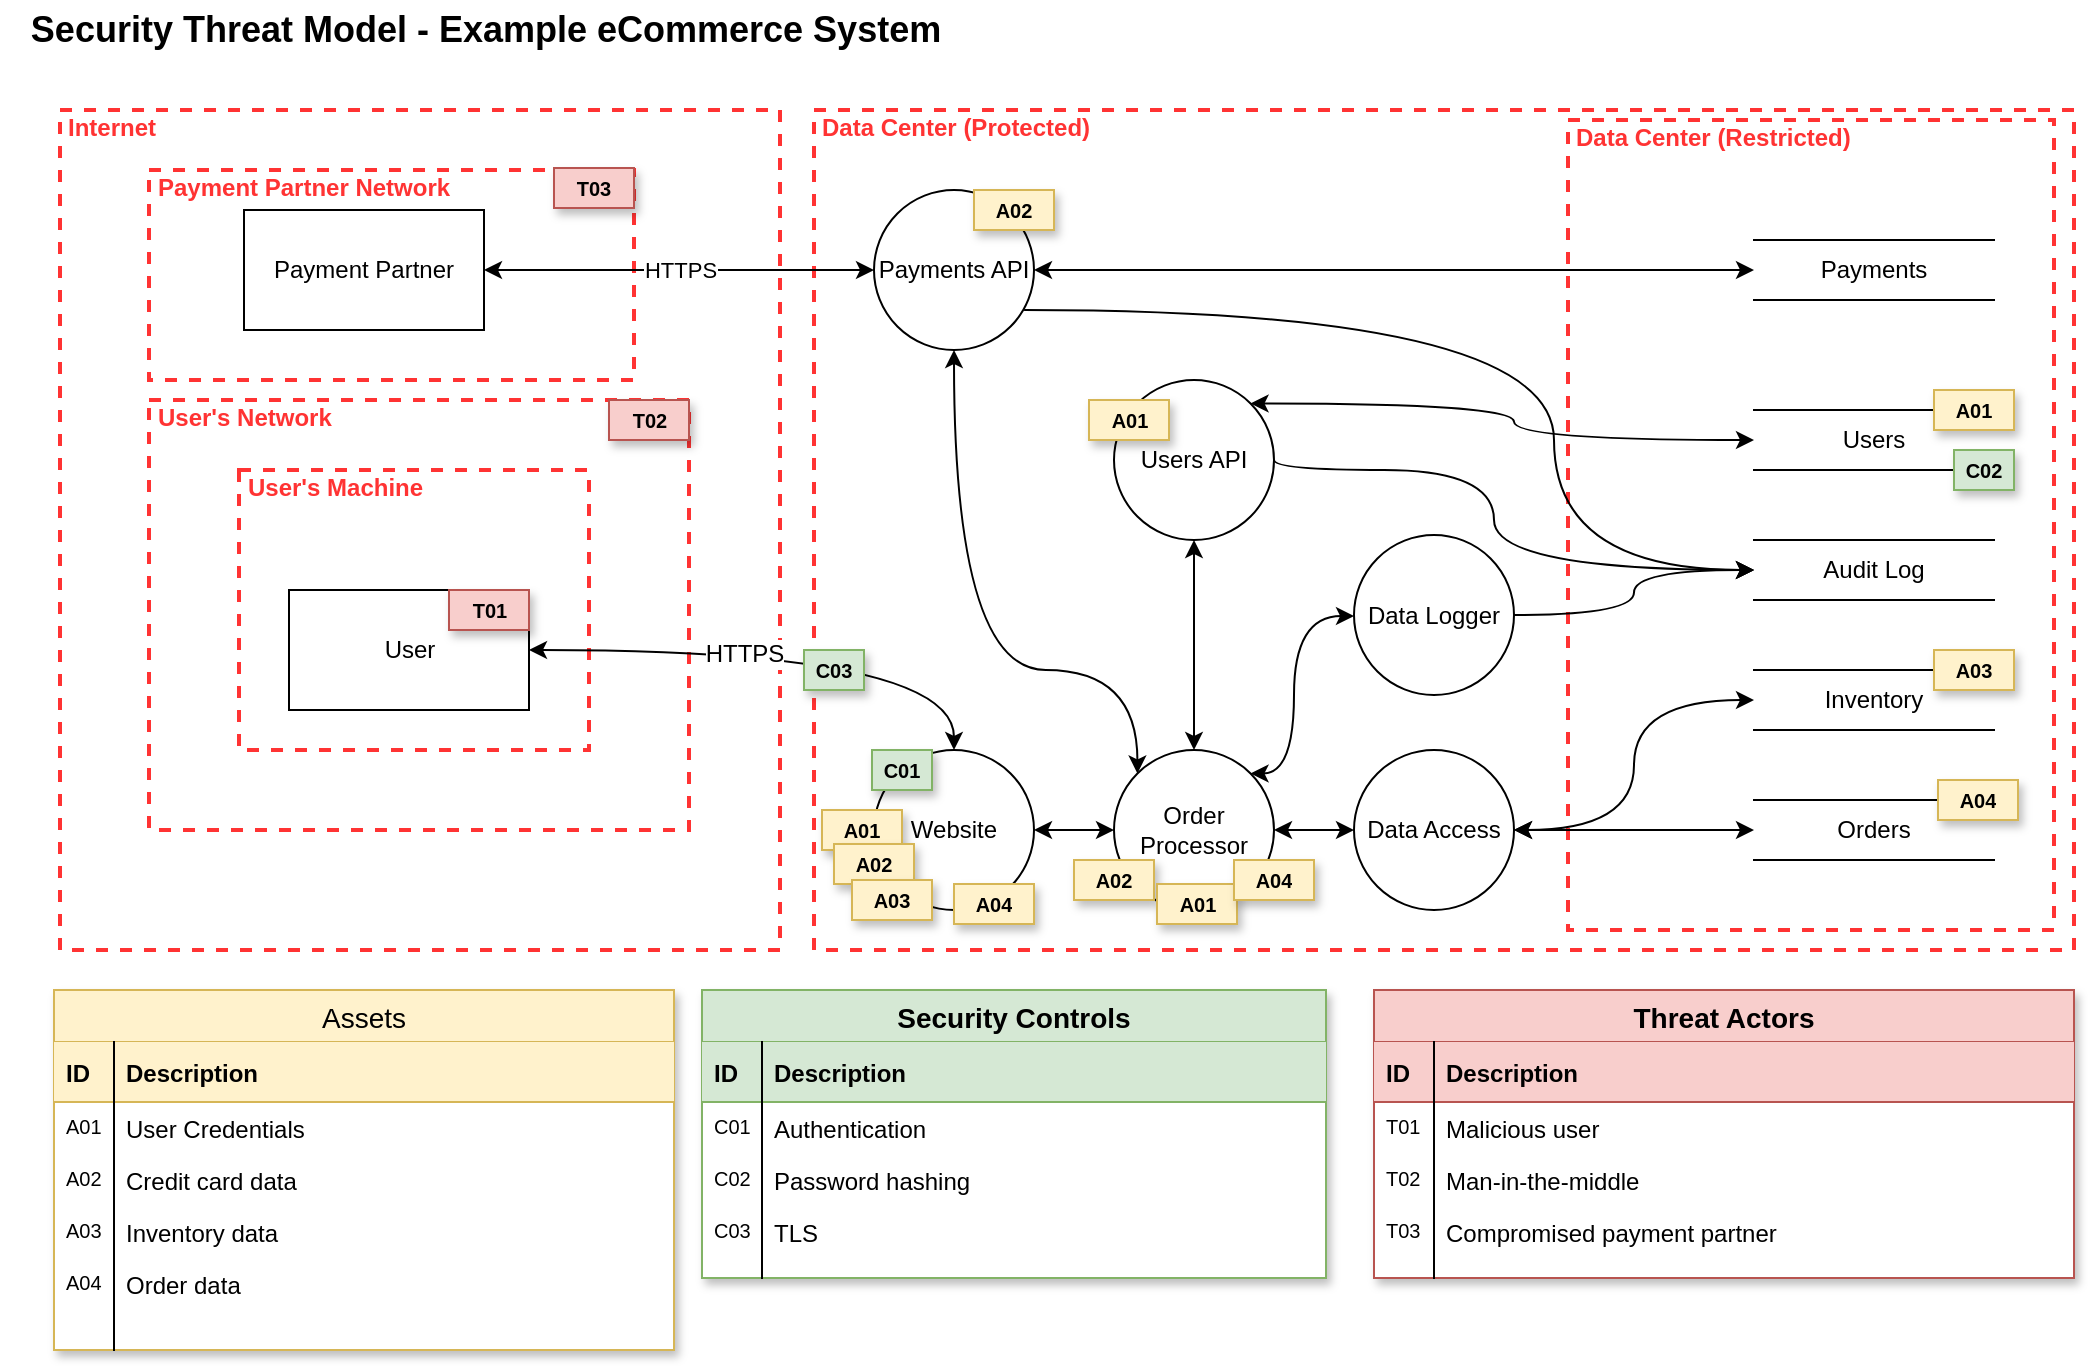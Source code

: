 <mxfile version="13.10.0" type="embed" pages="3">
    <diagram id="M8fQZ1Fo5XgVi32tmQeU" name="DFD">
        <mxGraphModel dx="484" dy="437" grid="1" gridSize="10" guides="1" tooltips="1" connect="1" arrows="1" fold="1" page="1" pageScale="1" pageWidth="827" pageHeight="1169" math="0" shadow="0">
            <root>
                <mxCell id="bVHdNsz0KWSQvc3xRIcT-0"/>
                <mxCell id="bVHdNsz0KWSQvc3xRIcT-1" parent="bVHdNsz0KWSQvc3xRIcT-0"/>
                <mxCell id="qWqSGmzBE8zTB4JTfCS3-11" value="Payment Partner Network" style="html=1;fontColor=#FF3333;fontStyle=1;align=left;verticalAlign=top;spacing=0;labelBorderColor=none;fillColor=none;dashed=1;strokeWidth=2;strokeColor=#FF3333;spacingLeft=4;spacingTop=-3;" parent="bVHdNsz0KWSQvc3xRIcT-1" vertex="1">
                    <mxGeometry x="117.5" y="110" width="242.5" height="105" as="geometry"/>
                </mxCell>
                <mxCell id="bVHdNsz0KWSQvc3xRIcT-3" value="User's Machine" style="html=1;fontColor=#FF3333;fontStyle=1;align=left;verticalAlign=top;spacing=0;labelBorderColor=none;fillColor=none;dashed=1;strokeWidth=2;strokeColor=#FF3333;spacingLeft=4;spacingTop=-3;" parent="bVHdNsz0KWSQvc3xRIcT-1" vertex="1">
                    <mxGeometry x="162.5" y="260" width="175" height="140" as="geometry"/>
                </mxCell>
                <mxCell id="bVHdNsz0KWSQvc3xRIcT-4" value="User's Network" style="html=1;fontColor=#FF3333;fontStyle=1;align=left;verticalAlign=top;spacing=0;labelBorderColor=none;fillColor=none;dashed=1;strokeWidth=2;strokeColor=#FF3333;spacingLeft=4;spacingTop=-3;" parent="bVHdNsz0KWSQvc3xRIcT-1" vertex="1">
                    <mxGeometry x="117.5" y="225" width="270" height="215" as="geometry"/>
                </mxCell>
                <mxCell id="bVHdNsz0KWSQvc3xRIcT-5" value="Internet" style="html=1;fontColor=#FF3333;fontStyle=1;align=left;verticalAlign=top;spacing=0;labelBorderColor=none;fillColor=none;dashed=1;strokeWidth=2;strokeColor=#FF3333;spacingLeft=4;spacingTop=-3;" parent="bVHdNsz0KWSQvc3xRIcT-1" vertex="1">
                    <mxGeometry x="73" y="80" width="360" height="420" as="geometry"/>
                </mxCell>
                <mxCell id="bVHdNsz0KWSQvc3xRIcT-2" value="User" style="rounded=0;whiteSpace=wrap;html=1;" parent="bVHdNsz0KWSQvc3xRIcT-1" vertex="1">
                    <mxGeometry x="187.5" y="320" width="120" height="60" as="geometry"/>
                </mxCell>
                <mxCell id="bVHdNsz0KWSQvc3xRIcT-6" value="Data Center (Protected)" style="html=1;fontColor=#FF3333;fontStyle=1;align=left;verticalAlign=top;spacing=0;labelBorderColor=none;fillColor=none;dashed=1;strokeWidth=2;strokeColor=#FF3333;spacingLeft=4;spacingTop=-3;" parent="bVHdNsz0KWSQvc3xRIcT-1" vertex="1">
                    <mxGeometry x="450" y="80" width="630" height="420" as="geometry"/>
                </mxCell>
                <mxCell id="bVHdNsz0KWSQvc3xRIcT-7" value="Website" style="ellipse;whiteSpace=wrap;html=1;aspect=fixed;" parent="bVHdNsz0KWSQvc3xRIcT-1" vertex="1">
                    <mxGeometry x="480" y="400" width="80" height="80" as="geometry"/>
                </mxCell>
                <mxCell id="bVHdNsz0KWSQvc3xRIcT-8" value="Order Processor" style="ellipse;whiteSpace=wrap;html=1;aspect=fixed;" parent="bVHdNsz0KWSQvc3xRIcT-1" vertex="1">
                    <mxGeometry x="600" y="400" width="80" height="80" as="geometry"/>
                </mxCell>
                <mxCell id="bVHdNsz0KWSQvc3xRIcT-10" value="Data Access" style="ellipse;whiteSpace=wrap;html=1;aspect=fixed;" parent="bVHdNsz0KWSQvc3xRIcT-1" vertex="1">
                    <mxGeometry x="720" y="400" width="80" height="80" as="geometry"/>
                </mxCell>
                <mxCell id="bVHdNsz0KWSQvc3xRIcT-11" value="Data Logger" style="ellipse;whiteSpace=wrap;html=1;aspect=fixed;" parent="bVHdNsz0KWSQvc3xRIcT-1" vertex="1">
                    <mxGeometry x="720" y="292.5" width="80" height="80" as="geometry"/>
                </mxCell>
                <mxCell id="bVHdNsz0KWSQvc3xRIcT-12" value="Data Center (Restricted)" style="html=1;fontColor=#FF3333;fontStyle=1;align=left;verticalAlign=top;spacing=0;labelBorderColor=none;fillColor=none;dashed=1;strokeWidth=2;strokeColor=#FF3333;spacingLeft=4;spacingTop=-3;" parent="bVHdNsz0KWSQvc3xRIcT-1" vertex="1">
                    <mxGeometry x="827" y="85" width="243" height="405" as="geometry"/>
                </mxCell>
                <mxCell id="bVHdNsz0KWSQvc3xRIcT-13" value="Orders" style="shape=partialRectangle;whiteSpace=wrap;html=1;left=0;right=0;fillColor=none;" parent="bVHdNsz0KWSQvc3xRIcT-1" vertex="1">
                    <mxGeometry x="920" y="425" width="120" height="30" as="geometry"/>
                </mxCell>
                <mxCell id="bVHdNsz0KWSQvc3xRIcT-14" value="Inventory" style="shape=partialRectangle;whiteSpace=wrap;html=1;left=0;right=0;fillColor=none;" parent="bVHdNsz0KWSQvc3xRIcT-1" vertex="1">
                    <mxGeometry x="920" y="360" width="120" height="30" as="geometry"/>
                </mxCell>
                <mxCell id="bVHdNsz0KWSQvc3xRIcT-15" value="Audit Log" style="shape=partialRectangle;whiteSpace=wrap;html=1;left=0;right=0;fillColor=none;" parent="bVHdNsz0KWSQvc3xRIcT-1" vertex="1">
                    <mxGeometry x="920" y="295" width="120" height="30" as="geometry"/>
                </mxCell>
                <mxCell id="bVHdNsz0KWSQvc3xRIcT-16" value="Payments API" style="ellipse;whiteSpace=wrap;html=1;aspect=fixed;" parent="bVHdNsz0KWSQvc3xRIcT-1" vertex="1">
                    <mxGeometry x="480" y="120" width="80" height="80" as="geometry"/>
                </mxCell>
                <mxCell id="bVHdNsz0KWSQvc3xRIcT-17" value="Payment Partner" style="rounded=0;whiteSpace=wrap;html=1;" parent="bVHdNsz0KWSQvc3xRIcT-1" vertex="1">
                    <mxGeometry x="165" y="130" width="120" height="60" as="geometry"/>
                </mxCell>
                <mxCell id="bVHdNsz0KWSQvc3xRIcT-18" value="&lt;font color=&quot;#000000&quot;&gt;HTTPS&lt;/font&gt;" style="endArrow=classic;startArrow=classic;html=1;fontColor=#FF3333;edgeStyle=orthogonalEdgeStyle;elbow=vertical;curved=1;" parent="bVHdNsz0KWSQvc3xRIcT-1" source="bVHdNsz0KWSQvc3xRIcT-16" target="bVHdNsz0KWSQvc3xRIcT-17" edge="1">
                    <mxGeometry width="50" height="50" relative="1" as="geometry">
                        <mxPoint x="120" y="610" as="sourcePoint"/>
                        <mxPoint x="170" y="560" as="targetPoint"/>
                    </mxGeometry>
                </mxCell>
                <mxCell id="bVHdNsz0KWSQvc3xRIcT-19" value="" style="endArrow=classic;startArrow=classic;html=1;fontColor=#FF3333;edgeStyle=orthogonalEdgeStyle;elbow=vertical;curved=1;" parent="bVHdNsz0KWSQvc3xRIcT-1" source="bVHdNsz0KWSQvc3xRIcT-2" target="bVHdNsz0KWSQvc3xRIcT-7" edge="1">
                    <mxGeometry width="50" height="50" relative="1" as="geometry">
                        <mxPoint x="370" y="560" as="sourcePoint"/>
                        <mxPoint x="120" y="490" as="targetPoint"/>
                    </mxGeometry>
                </mxCell>
                <mxCell id="bVHdNsz0KWSQvc3xRIcT-37" value="HTTPS" style="text;html=1;resizable=0;points=[];align=center;verticalAlign=middle;labelBackgroundColor=#ffffff;" parent="bVHdNsz0KWSQvc3xRIcT-19" vertex="1" connectable="0">
                    <mxGeometry x="-0.189" y="-2" relative="1" as="geometry">
                        <mxPoint x="1" as="offset"/>
                    </mxGeometry>
                </mxCell>
                <mxCell id="bVHdNsz0KWSQvc3xRIcT-20" value="" style="endArrow=classic;startArrow=classic;html=1;edgeStyle=orthogonalEdgeStyle;elbow=vertical;curved=1;" parent="bVHdNsz0KWSQvc3xRIcT-1" source="bVHdNsz0KWSQvc3xRIcT-7" target="bVHdNsz0KWSQvc3xRIcT-8" edge="1">
                    <mxGeometry width="50" height="50" relative="1" as="geometry">
                        <mxPoint x="70" y="540" as="sourcePoint"/>
                        <mxPoint x="120" y="490" as="targetPoint"/>
                    </mxGeometry>
                </mxCell>
                <mxCell id="bVHdNsz0KWSQvc3xRIcT-21" value="" style="endArrow=classic;startArrow=classic;html=1;edgeStyle=orthogonalEdgeStyle;elbow=vertical;curved=1;" parent="bVHdNsz0KWSQvc3xRIcT-1" source="bVHdNsz0KWSQvc3xRIcT-8" target="bVHdNsz0KWSQvc3xRIcT-10" edge="1">
                    <mxGeometry width="50" height="50" relative="1" as="geometry">
                        <mxPoint x="70" y="540" as="sourcePoint"/>
                        <mxPoint x="120" y="490" as="targetPoint"/>
                    </mxGeometry>
                </mxCell>
                <mxCell id="bVHdNsz0KWSQvc3xRIcT-22" value="" style="endArrow=classic;startArrow=classic;html=1;fontColor=#FF3333;edgeStyle=orthogonalEdgeStyle;elbow=vertical;curved=1;exitX=0;exitY=0;exitDx=0;exitDy=0;" parent="bVHdNsz0KWSQvc3xRIcT-1" source="bVHdNsz0KWSQvc3xRIcT-8" target="bVHdNsz0KWSQvc3xRIcT-16" edge="1">
                    <mxGeometry width="50" height="50" relative="1" as="geometry">
                        <mxPoint x="70" y="540" as="sourcePoint"/>
                        <mxPoint x="120" y="490" as="targetPoint"/>
                        <Array as="points">
                            <mxPoint x="612" y="360"/>
                            <mxPoint x="520" y="360"/>
                        </Array>
                    </mxGeometry>
                </mxCell>
                <mxCell id="bVHdNsz0KWSQvc3xRIcT-23" value="" style="endArrow=classic;startArrow=classic;html=1;fontColor=#FF3333;edgeStyle=orthogonalEdgeStyle;elbow=vertical;curved=1;exitX=1;exitY=0;exitDx=0;exitDy=0;" parent="bVHdNsz0KWSQvc3xRIcT-1" source="bVHdNsz0KWSQvc3xRIcT-8" target="bVHdNsz0KWSQvc3xRIcT-11" edge="1">
                    <mxGeometry width="50" height="50" relative="1" as="geometry">
                        <mxPoint x="70" y="540" as="sourcePoint"/>
                        <mxPoint x="120" y="490" as="targetPoint"/>
                        <Array as="points">
                            <mxPoint x="690" y="412"/>
                            <mxPoint x="690" y="333"/>
                        </Array>
                    </mxGeometry>
                </mxCell>
                <mxCell id="bVHdNsz0KWSQvc3xRIcT-24" value="" style="endArrow=classic;html=1;fontColor=#FF3333;edgeStyle=orthogonalEdgeStyle;elbow=vertical;curved=1;" parent="bVHdNsz0KWSQvc3xRIcT-1" source="bVHdNsz0KWSQvc3xRIcT-11" target="bVHdNsz0KWSQvc3xRIcT-15" edge="1">
                    <mxGeometry width="50" height="50" relative="1" as="geometry">
                        <mxPoint x="70" y="540" as="sourcePoint"/>
                        <mxPoint x="120" y="490" as="targetPoint"/>
                    </mxGeometry>
                </mxCell>
                <mxCell id="bVHdNsz0KWSQvc3xRIcT-25" value="" style="endArrow=classic;startArrow=classic;html=1;fontColor=#FF3333;edgeStyle=orthogonalEdgeStyle;elbow=vertical;curved=1;entryX=0;entryY=0.5;entryDx=0;entryDy=0;" parent="bVHdNsz0KWSQvc3xRIcT-1" source="bVHdNsz0KWSQvc3xRIcT-10" target="bVHdNsz0KWSQvc3xRIcT-14" edge="1">
                    <mxGeometry width="50" height="50" relative="1" as="geometry">
                        <mxPoint x="70" y="540" as="sourcePoint"/>
                        <mxPoint x="120" y="490" as="targetPoint"/>
                    </mxGeometry>
                </mxCell>
                <mxCell id="bVHdNsz0KWSQvc3xRIcT-27" value="Users API" style="ellipse;whiteSpace=wrap;html=1;aspect=fixed;" parent="bVHdNsz0KWSQvc3xRIcT-1" vertex="1">
                    <mxGeometry x="600" y="215" width="80" height="80" as="geometry"/>
                </mxCell>
                <mxCell id="bVHdNsz0KWSQvc3xRIcT-28" value="" style="endArrow=classic;startArrow=classic;html=1;fontColor=#FF3333;edgeStyle=orthogonalEdgeStyle;elbow=vertical;curved=1;exitX=0.5;exitY=1;exitDx=0;exitDy=0;entryX=0.5;entryY=0;entryDx=0;entryDy=0;" parent="bVHdNsz0KWSQvc3xRIcT-1" source="bVHdNsz0KWSQvc3xRIcT-27" target="bVHdNsz0KWSQvc3xRIcT-8" edge="1">
                    <mxGeometry width="50" height="50" relative="1" as="geometry">
                        <mxPoint x="70" y="570" as="sourcePoint"/>
                        <mxPoint x="120" y="520" as="targetPoint"/>
                        <Array as="points"/>
                    </mxGeometry>
                </mxCell>
                <mxCell id="bVHdNsz0KWSQvc3xRIcT-29" value="Users" style="shape=partialRectangle;whiteSpace=wrap;html=1;left=0;right=0;fillColor=none;" parent="bVHdNsz0KWSQvc3xRIcT-1" vertex="1">
                    <mxGeometry x="920" y="230" width="120" height="30" as="geometry"/>
                </mxCell>
                <mxCell id="bVHdNsz0KWSQvc3xRIcT-30" value="" style="endArrow=classic;startArrow=classic;html=1;fontColor=#FF3333;edgeStyle=orthogonalEdgeStyle;elbow=vertical;curved=1;exitX=1;exitY=0;exitDx=0;exitDy=0;" parent="bVHdNsz0KWSQvc3xRIcT-1" source="bVHdNsz0KWSQvc3xRIcT-27" target="bVHdNsz0KWSQvc3xRIcT-29" edge="1">
                    <mxGeometry width="50" height="50" relative="1" as="geometry">
                        <mxPoint x="70" y="570" as="sourcePoint"/>
                        <mxPoint x="120" y="520" as="targetPoint"/>
                        <Array as="points"/>
                    </mxGeometry>
                </mxCell>
                <mxCell id="bVHdNsz0KWSQvc3xRIcT-31" value="" style="endArrow=classic;startArrow=classic;html=1;fontColor=#FF3333;edgeStyle=orthogonalEdgeStyle;elbow=vertical;curved=1;" parent="bVHdNsz0KWSQvc3xRIcT-1" source="bVHdNsz0KWSQvc3xRIcT-10" target="bVHdNsz0KWSQvc3xRIcT-13" edge="1">
                    <mxGeometry width="50" height="50" relative="1" as="geometry">
                        <mxPoint x="70" y="570" as="sourcePoint"/>
                        <mxPoint x="120" y="520" as="targetPoint"/>
                    </mxGeometry>
                </mxCell>
                <mxCell id="bVHdNsz0KWSQvc3xRIcT-32" value="Payments" style="shape=partialRectangle;whiteSpace=wrap;html=1;left=0;right=0;fillColor=none;" parent="bVHdNsz0KWSQvc3xRIcT-1" vertex="1">
                    <mxGeometry x="920" y="145" width="120" height="30" as="geometry"/>
                </mxCell>
                <mxCell id="bVHdNsz0KWSQvc3xRIcT-33" value="" style="endArrow=classic;startArrow=classic;html=1;fontColor=#FF3333;edgeStyle=orthogonalEdgeStyle;elbow=vertical;curved=1;" parent="bVHdNsz0KWSQvc3xRIcT-1" source="bVHdNsz0KWSQvc3xRIcT-16" target="bVHdNsz0KWSQvc3xRIcT-32" edge="1">
                    <mxGeometry width="50" height="50" relative="1" as="geometry">
                        <mxPoint x="70" y="570" as="sourcePoint"/>
                        <mxPoint x="120" y="520" as="targetPoint"/>
                    </mxGeometry>
                </mxCell>
                <mxCell id="bVHdNsz0KWSQvc3xRIcT-34" value="" style="endArrow=classic;html=1;fontColor=#FF3333;edgeStyle=orthogonalEdgeStyle;elbow=vertical;curved=1;exitX=1;exitY=0.5;exitDx=0;exitDy=0;entryX=0;entryY=0.5;entryDx=0;entryDy=0;" parent="bVHdNsz0KWSQvc3xRIcT-1" source="bVHdNsz0KWSQvc3xRIcT-27" target="bVHdNsz0KWSQvc3xRIcT-15" edge="1">
                    <mxGeometry width="50" height="50" relative="1" as="geometry">
                        <mxPoint x="70" y="570" as="sourcePoint"/>
                        <mxPoint x="910" y="310" as="targetPoint"/>
                        <Array as="points">
                            <mxPoint x="680" y="260"/>
                            <mxPoint x="790" y="260"/>
                            <mxPoint x="790" y="310"/>
                        </Array>
                    </mxGeometry>
                </mxCell>
                <mxCell id="bVHdNsz0KWSQvc3xRIcT-35" value="" style="endArrow=classic;html=1;fontColor=#FF3333;edgeStyle=orthogonalEdgeStyle;elbow=vertical;curved=1;exitX=0.938;exitY=0.75;exitDx=0;exitDy=0;entryX=0;entryY=0.5;entryDx=0;entryDy=0;exitPerimeter=0;" parent="bVHdNsz0KWSQvc3xRIcT-1" source="bVHdNsz0KWSQvc3xRIcT-16" target="bVHdNsz0KWSQvc3xRIcT-15" edge="1">
                    <mxGeometry width="50" height="50" relative="1" as="geometry">
                        <mxPoint x="70" y="570" as="sourcePoint"/>
                        <mxPoint x="120" y="520" as="targetPoint"/>
                        <Array as="points">
                            <mxPoint x="820" y="180"/>
                            <mxPoint x="820" y="310"/>
                        </Array>
                    </mxGeometry>
                </mxCell>
                <mxCell id="bVHdNsz0KWSQvc3xRIcT-42" value="Assets" style="swimlane;fontStyle=0;childLayout=stackLayout;horizontal=1;startSize=26;fillColor=#fff2cc;horizontalStack=0;resizeParent=1;resizeParentMax=0;resizeLast=0;collapsible=1;marginBottom=0;swimlaneFillColor=#ffffff;align=center;fontSize=14;shadow=1;strokeColor=#d6b656;" parent="bVHdNsz0KWSQvc3xRIcT-1" vertex="1">
                    <mxGeometry x="70" y="520" width="310" height="180" as="geometry"/>
                </mxCell>
                <mxCell id="bVHdNsz0KWSQvc3xRIcT-43" value="Description" style="shape=partialRectangle;top=0;left=0;right=0;bottom=1;align=left;verticalAlign=middle;fillColor=#fff2cc;spacingLeft=34;spacingRight=4;overflow=hidden;rotatable=0;points=[[0,0.5],[1,0.5]];portConstraint=eastwest;dropTarget=0;fontStyle=1;fontSize=12;strokeColor=#d6b656;" parent="bVHdNsz0KWSQvc3xRIcT-42" vertex="1">
                    <mxGeometry y="26" width="310" height="30" as="geometry"/>
                </mxCell>
                <mxCell id="bVHdNsz0KWSQvc3xRIcT-44" value="ID" style="shape=partialRectangle;top=0;left=0;bottom=0;fillColor=none;align=left;verticalAlign=middle;spacingLeft=4;spacingRight=4;overflow=hidden;rotatable=0;points=[];portConstraint=eastwest;part=1;fontSize=12;fontStyle=1" parent="bVHdNsz0KWSQvc3xRIcT-43" vertex="1" connectable="0">
                    <mxGeometry width="30" height="30" as="geometry"/>
                </mxCell>
                <mxCell id="bVHdNsz0KWSQvc3xRIcT-45" value="User Credentials" style="shape=partialRectangle;top=0;left=0;right=0;bottom=0;align=left;verticalAlign=top;fillColor=none;spacingLeft=34;spacingRight=4;overflow=hidden;rotatable=0;points=[[0,0.5],[1,0.5]];portConstraint=eastwest;dropTarget=0;fontSize=12;" parent="bVHdNsz0KWSQvc3xRIcT-42" vertex="1">
                    <mxGeometry y="56" width="310" height="26" as="geometry"/>
                </mxCell>
                <mxCell id="bVHdNsz0KWSQvc3xRIcT-46" value="A01" style="shape=partialRectangle;top=0;left=0;bottom=0;fillColor=none;align=left;verticalAlign=top;spacingLeft=4;spacingRight=4;overflow=hidden;rotatable=0;points=[];portConstraint=eastwest;part=1;fontSize=10;" parent="bVHdNsz0KWSQvc3xRIcT-45" vertex="1" connectable="0">
                    <mxGeometry width="30" height="26" as="geometry"/>
                </mxCell>
                <mxCell id="bVHdNsz0KWSQvc3xRIcT-47" value="Credit card data" style="shape=partialRectangle;top=0;left=0;right=0;bottom=0;align=left;verticalAlign=top;fillColor=none;spacingLeft=34;spacingRight=4;overflow=hidden;rotatable=0;points=[[0,0.5],[1,0.5]];portConstraint=eastwest;dropTarget=0;fontSize=12;" parent="bVHdNsz0KWSQvc3xRIcT-42" vertex="1">
                    <mxGeometry y="82" width="310" height="26" as="geometry"/>
                </mxCell>
                <mxCell id="bVHdNsz0KWSQvc3xRIcT-48" value="A02" style="shape=partialRectangle;top=0;left=0;bottom=0;fillColor=none;align=left;verticalAlign=top;spacingLeft=4;spacingRight=4;overflow=hidden;rotatable=0;points=[];portConstraint=eastwest;part=1;fontSize=10;" parent="bVHdNsz0KWSQvc3xRIcT-47" vertex="1" connectable="0">
                    <mxGeometry width="30" height="26" as="geometry"/>
                </mxCell>
                <mxCell id="qWqSGmzBE8zTB4JTfCS3-0" value="Inventory data" style="shape=partialRectangle;top=0;left=0;right=0;bottom=0;align=left;verticalAlign=top;fillColor=none;spacingLeft=34;spacingRight=4;overflow=hidden;rotatable=0;points=[[0,0.5],[1,0.5]];portConstraint=eastwest;dropTarget=0;fontSize=12;" parent="bVHdNsz0KWSQvc3xRIcT-42" vertex="1">
                    <mxGeometry y="108" width="310" height="26" as="geometry"/>
                </mxCell>
                <mxCell id="qWqSGmzBE8zTB4JTfCS3-1" value="A03" style="shape=partialRectangle;top=0;left=0;bottom=0;fillColor=none;align=left;verticalAlign=top;spacingLeft=4;spacingRight=4;overflow=hidden;rotatable=0;points=[];portConstraint=eastwest;part=1;fontSize=10;" parent="qWqSGmzBE8zTB4JTfCS3-0" vertex="1" connectable="0">
                    <mxGeometry width="30" height="26" as="geometry"/>
                </mxCell>
                <mxCell id="qWqSGmzBE8zTB4JTfCS3-4" value="Order data" style="shape=partialRectangle;top=0;left=0;right=0;bottom=0;align=left;verticalAlign=top;fillColor=none;spacingLeft=34;spacingRight=4;overflow=hidden;rotatable=0;points=[[0,0.5],[1,0.5]];portConstraint=eastwest;dropTarget=0;fontSize=12;" parent="bVHdNsz0KWSQvc3xRIcT-42" vertex="1">
                    <mxGeometry y="134" width="310" height="26" as="geometry"/>
                </mxCell>
                <mxCell id="qWqSGmzBE8zTB4JTfCS3-5" value="A04" style="shape=partialRectangle;top=0;left=0;bottom=0;fillColor=none;align=left;verticalAlign=top;spacingLeft=4;spacingRight=4;overflow=hidden;rotatable=0;points=[];portConstraint=eastwest;part=1;fontSize=10;" parent="qWqSGmzBE8zTB4JTfCS3-4" vertex="1" connectable="0">
                    <mxGeometry width="30" height="26" as="geometry"/>
                </mxCell>
                <mxCell id="bVHdNsz0KWSQvc3xRIcT-51" value="" style="shape=partialRectangle;top=0;left=0;right=0;bottom=0;align=left;verticalAlign=top;fillColor=none;spacingLeft=34;spacingRight=4;overflow=hidden;rotatable=0;points=[[0,0.5],[1,0.5]];portConstraint=eastwest;dropTarget=0;fontSize=12;" parent="bVHdNsz0KWSQvc3xRIcT-42" vertex="1">
                    <mxGeometry y="160" width="310" height="20" as="geometry"/>
                </mxCell>
                <mxCell id="bVHdNsz0KWSQvc3xRIcT-52" value="" style="shape=partialRectangle;top=0;left=0;bottom=0;fillColor=none;align=left;verticalAlign=top;spacingLeft=4;spacingRight=4;overflow=hidden;rotatable=0;points=[];portConstraint=eastwest;part=1;fontSize=12;" parent="bVHdNsz0KWSQvc3xRIcT-51" vertex="1" connectable="0">
                    <mxGeometry width="30" height="20" as="geometry"/>
                </mxCell>
                <mxCell id="bVHdNsz0KWSQvc3xRIcT-53" value="Security Controls" style="swimlane;fontStyle=1;childLayout=stackLayout;horizontal=1;startSize=26;fillColor=#d5e8d4;horizontalStack=0;resizeParent=1;resizeParentMax=0;resizeLast=0;collapsible=1;marginBottom=0;swimlaneFillColor=#ffffff;align=center;fontSize=14;shadow=1;strokeColor=#82b366;" parent="bVHdNsz0KWSQvc3xRIcT-1" vertex="1">
                    <mxGeometry x="394" y="520" width="312" height="144" as="geometry"/>
                </mxCell>
                <mxCell id="bVHdNsz0KWSQvc3xRIcT-54" value="Description" style="shape=partialRectangle;top=0;left=0;right=0;bottom=1;align=left;verticalAlign=middle;fillColor=#d5e8d4;spacingLeft=34;spacingRight=4;overflow=hidden;rotatable=0;points=[[0,0.5],[1,0.5]];portConstraint=eastwest;dropTarget=0;fontStyle=1;fontSize=12;strokeColor=#82b366;" parent="bVHdNsz0KWSQvc3xRIcT-53" vertex="1">
                    <mxGeometry y="26" width="312" height="30" as="geometry"/>
                </mxCell>
                <mxCell id="bVHdNsz0KWSQvc3xRIcT-55" value="ID" style="shape=partialRectangle;top=0;left=0;bottom=0;fillColor=none;align=left;verticalAlign=middle;spacingLeft=4;spacingRight=4;overflow=hidden;rotatable=0;points=[];portConstraint=eastwest;part=1;fontSize=12;fontStyle=1" parent="bVHdNsz0KWSQvc3xRIcT-54" vertex="1" connectable="0">
                    <mxGeometry width="30" height="30" as="geometry"/>
                </mxCell>
                <mxCell id="bVHdNsz0KWSQvc3xRIcT-56" value="Authentication" style="shape=partialRectangle;top=0;left=0;right=0;bottom=0;align=left;verticalAlign=top;fillColor=none;spacingLeft=34;spacingRight=4;overflow=hidden;rotatable=0;points=[[0,0.5],[1,0.5]];portConstraint=eastwest;dropTarget=0;fontSize=12;" parent="bVHdNsz0KWSQvc3xRIcT-53" vertex="1">
                    <mxGeometry y="56" width="312" height="26" as="geometry"/>
                </mxCell>
                <mxCell id="bVHdNsz0KWSQvc3xRIcT-57" value="C01" style="shape=partialRectangle;top=0;left=0;bottom=0;fillColor=none;align=left;verticalAlign=top;spacingLeft=4;spacingRight=4;overflow=hidden;rotatable=0;points=[];portConstraint=eastwest;part=1;fontSize=10;" parent="bVHdNsz0KWSQvc3xRIcT-56" vertex="1" connectable="0">
                    <mxGeometry width="30" height="26" as="geometry"/>
                </mxCell>
                <mxCell id="bVHdNsz0KWSQvc3xRIcT-58" value="Password hashing" style="shape=partialRectangle;top=0;left=0;right=0;bottom=0;align=left;verticalAlign=top;fillColor=none;spacingLeft=34;spacingRight=4;overflow=hidden;rotatable=0;points=[[0,0.5],[1,0.5]];portConstraint=eastwest;dropTarget=0;fontSize=12;" parent="bVHdNsz0KWSQvc3xRIcT-53" vertex="1">
                    <mxGeometry y="82" width="312" height="26" as="geometry"/>
                </mxCell>
                <mxCell id="bVHdNsz0KWSQvc3xRIcT-59" value="C02" style="shape=partialRectangle;top=0;left=0;bottom=0;fillColor=none;align=left;verticalAlign=top;spacingLeft=4;spacingRight=4;overflow=hidden;rotatable=0;points=[];portConstraint=eastwest;part=1;fontSize=10;" parent="bVHdNsz0KWSQvc3xRIcT-58" vertex="1" connectable="0">
                    <mxGeometry width="30" height="26" as="geometry"/>
                </mxCell>
                <mxCell id="bVHdNsz0KWSQvc3xRIcT-60" value="TLS" style="shape=partialRectangle;top=0;left=0;right=0;bottom=0;align=left;verticalAlign=top;fillColor=none;spacingLeft=34;spacingRight=4;overflow=hidden;rotatable=0;points=[[0,0.5],[1,0.5]];portConstraint=eastwest;dropTarget=0;fontSize=12;" parent="bVHdNsz0KWSQvc3xRIcT-53" vertex="1">
                    <mxGeometry y="108" width="312" height="26" as="geometry"/>
                </mxCell>
                <mxCell id="bVHdNsz0KWSQvc3xRIcT-61" value="C03" style="shape=partialRectangle;top=0;left=0;bottom=0;fillColor=none;align=left;verticalAlign=top;spacingLeft=4;spacingRight=4;overflow=hidden;rotatable=0;points=[];portConstraint=eastwest;part=1;fontSize=10;" parent="bVHdNsz0KWSQvc3xRIcT-60" vertex="1" connectable="0">
                    <mxGeometry width="30" height="26" as="geometry"/>
                </mxCell>
                <mxCell id="bVHdNsz0KWSQvc3xRIcT-62" value="" style="shape=partialRectangle;top=0;left=0;right=0;bottom=0;align=left;verticalAlign=top;fillColor=none;spacingLeft=34;spacingRight=4;overflow=hidden;rotatable=0;points=[[0,0.5],[1,0.5]];portConstraint=eastwest;dropTarget=0;fontSize=12;" parent="bVHdNsz0KWSQvc3xRIcT-53" vertex="1">
                    <mxGeometry y="134" width="312" height="10" as="geometry"/>
                </mxCell>
                <mxCell id="bVHdNsz0KWSQvc3xRIcT-63" value="" style="shape=partialRectangle;top=0;left=0;bottom=0;fillColor=none;align=left;verticalAlign=top;spacingLeft=4;spacingRight=4;overflow=hidden;rotatable=0;points=[];portConstraint=eastwest;part=1;fontSize=12;" parent="bVHdNsz0KWSQvc3xRIcT-62" vertex="1" connectable="0">
                    <mxGeometry width="30" height="10" as="geometry"/>
                </mxCell>
                <mxCell id="bVHdNsz0KWSQvc3xRIcT-64" value="Threat Actors" style="swimlane;fontStyle=1;childLayout=stackLayout;horizontal=1;startSize=26;fillColor=#f8cecc;horizontalStack=0;resizeParent=1;resizeParentMax=0;resizeLast=0;collapsible=1;marginBottom=0;swimlaneFillColor=#ffffff;align=center;fontSize=14;shadow=1;strokeColor=#b85450;" parent="bVHdNsz0KWSQvc3xRIcT-1" vertex="1">
                    <mxGeometry x="730" y="520" width="350" height="144" as="geometry"/>
                </mxCell>
                <mxCell id="bVHdNsz0KWSQvc3xRIcT-65" value="Description" style="shape=partialRectangle;top=0;left=0;right=0;bottom=1;align=left;verticalAlign=middle;fillColor=#f8cecc;spacingLeft=34;spacingRight=4;overflow=hidden;rotatable=0;points=[[0,0.5],[1,0.5]];portConstraint=eastwest;dropTarget=0;fontStyle=1;fontSize=12;strokeColor=#b85450;" parent="bVHdNsz0KWSQvc3xRIcT-64" vertex="1">
                    <mxGeometry y="26" width="350" height="30" as="geometry"/>
                </mxCell>
                <mxCell id="bVHdNsz0KWSQvc3xRIcT-66" value="ID" style="shape=partialRectangle;top=0;left=0;bottom=0;fillColor=none;align=left;verticalAlign=middle;spacingLeft=4;spacingRight=4;overflow=hidden;rotatable=0;points=[];portConstraint=eastwest;part=1;fontSize=12;fontStyle=1" parent="bVHdNsz0KWSQvc3xRIcT-65" vertex="1" connectable="0">
                    <mxGeometry width="30" height="30" as="geometry"/>
                </mxCell>
                <mxCell id="bVHdNsz0KWSQvc3xRIcT-67" value="Malicious user" style="shape=partialRectangle;top=0;left=0;right=0;bottom=0;align=left;verticalAlign=top;fillColor=none;spacingLeft=34;spacingRight=4;overflow=hidden;rotatable=0;points=[[0,0.5],[1,0.5]];portConstraint=eastwest;dropTarget=0;fontSize=12;" parent="bVHdNsz0KWSQvc3xRIcT-64" vertex="1">
                    <mxGeometry y="56" width="350" height="26" as="geometry"/>
                </mxCell>
                <mxCell id="bVHdNsz0KWSQvc3xRIcT-68" value="T01" style="shape=partialRectangle;top=0;left=0;bottom=0;fillColor=none;align=left;verticalAlign=top;spacingLeft=4;spacingRight=4;overflow=hidden;rotatable=0;points=[];portConstraint=eastwest;part=1;fontSize=10;" parent="bVHdNsz0KWSQvc3xRIcT-67" vertex="1" connectable="0">
                    <mxGeometry width="30" height="26" as="geometry"/>
                </mxCell>
                <mxCell id="bVHdNsz0KWSQvc3xRIcT-69" value="Man-in-the-middle" style="shape=partialRectangle;top=0;left=0;right=0;bottom=0;align=left;verticalAlign=top;fillColor=none;spacingLeft=34;spacingRight=4;overflow=hidden;rotatable=0;points=[[0,0.5],[1,0.5]];portConstraint=eastwest;dropTarget=0;fontSize=12;" parent="bVHdNsz0KWSQvc3xRIcT-64" vertex="1">
                    <mxGeometry y="82" width="350" height="26" as="geometry"/>
                </mxCell>
                <mxCell id="bVHdNsz0KWSQvc3xRIcT-70" value="T02" style="shape=partialRectangle;top=0;left=0;bottom=0;fillColor=none;align=left;verticalAlign=top;spacingLeft=4;spacingRight=4;overflow=hidden;rotatable=0;points=[];portConstraint=eastwest;part=1;fontSize=10;" parent="bVHdNsz0KWSQvc3xRIcT-69" vertex="1" connectable="0">
                    <mxGeometry width="30" height="26" as="geometry"/>
                </mxCell>
                <mxCell id="bVHdNsz0KWSQvc3xRIcT-71" value="Compromised payment partner" style="shape=partialRectangle;top=0;left=0;right=0;bottom=0;align=left;verticalAlign=top;fillColor=none;spacingLeft=34;spacingRight=4;overflow=hidden;rotatable=0;points=[[0,0.5],[1,0.5]];portConstraint=eastwest;dropTarget=0;fontSize=12;" parent="bVHdNsz0KWSQvc3xRIcT-64" vertex="1">
                    <mxGeometry y="108" width="350" height="26" as="geometry"/>
                </mxCell>
                <mxCell id="bVHdNsz0KWSQvc3xRIcT-72" value="T03" style="shape=partialRectangle;top=0;left=0;bottom=0;fillColor=none;align=left;verticalAlign=top;spacingLeft=4;spacingRight=4;overflow=hidden;rotatable=0;points=[];portConstraint=eastwest;part=1;fontSize=10;" parent="bVHdNsz0KWSQvc3xRIcT-71" vertex="1" connectable="0">
                    <mxGeometry width="30" height="26" as="geometry"/>
                </mxCell>
                <mxCell id="bVHdNsz0KWSQvc3xRIcT-73" value="" style="shape=partialRectangle;top=0;left=0;right=0;bottom=0;align=left;verticalAlign=top;fillColor=none;spacingLeft=34;spacingRight=4;overflow=hidden;rotatable=0;points=[[0,0.5],[1,0.5]];portConstraint=eastwest;dropTarget=0;fontSize=12;" parent="bVHdNsz0KWSQvc3xRIcT-64" vertex="1">
                    <mxGeometry y="134" width="350" height="10" as="geometry"/>
                </mxCell>
                <mxCell id="bVHdNsz0KWSQvc3xRIcT-74" value="" style="shape=partialRectangle;top=0;left=0;bottom=0;fillColor=none;align=left;verticalAlign=top;spacingLeft=4;spacingRight=4;overflow=hidden;rotatable=0;points=[];portConstraint=eastwest;part=1;fontSize=12;" parent="bVHdNsz0KWSQvc3xRIcT-73" vertex="1" connectable="0">
                    <mxGeometry width="30" height="10" as="geometry"/>
                </mxCell>
                <UserObject label="&lt;b&gt;T03&lt;/b&gt;" placeholders="1" name="Variable" id="bVHdNsz0KWSQvc3xRIcT-77">
                    <mxCell style="text;html=1;strokeColor=#b85450;fillColor=#f8cecc;align=center;verticalAlign=middle;whiteSpace=wrap;overflow=hidden;shadow=1;fontSize=10;" parent="bVHdNsz0KWSQvc3xRIcT-1" vertex="1">
                        <mxGeometry x="320" y="109" width="40" height="20" as="geometry"/>
                    </mxCell>
                </UserObject>
                <UserObject label="&lt;b&gt;T02&lt;/b&gt;" placeholders="1" name="Variable" id="bVHdNsz0KWSQvc3xRIcT-78">
                    <mxCell style="text;html=1;strokeColor=#b85450;fillColor=#f8cecc;align=center;verticalAlign=middle;whiteSpace=wrap;overflow=hidden;shadow=1;fontSize=10;" parent="bVHdNsz0KWSQvc3xRIcT-1" vertex="1">
                        <mxGeometry x="347.5" y="225" width="40" height="20" as="geometry"/>
                    </mxCell>
                </UserObject>
                <UserObject label="&lt;b&gt;T01&lt;/b&gt;" placeholders="1" name="Variable" id="bVHdNsz0KWSQvc3xRIcT-79">
                    <mxCell style="text;html=1;strokeColor=#b85450;fillColor=#f8cecc;align=center;verticalAlign=middle;whiteSpace=wrap;overflow=hidden;shadow=1;fontSize=10;" parent="bVHdNsz0KWSQvc3xRIcT-1" vertex="1">
                        <mxGeometry x="267.5" y="320" width="40" height="20" as="geometry"/>
                    </mxCell>
                </UserObject>
                <UserObject label="&lt;b&gt;C03&lt;/b&gt;" placeholders="1" name="Variable" id="bVHdNsz0KWSQvc3xRIcT-80">
                    <mxCell style="text;html=1;strokeColor=#82b366;fillColor=#d5e8d4;align=center;verticalAlign=middle;whiteSpace=wrap;overflow=hidden;shadow=1;fontSize=10;" parent="bVHdNsz0KWSQvc3xRIcT-1" vertex="1">
                        <mxGeometry x="445" y="350" width="30" height="20" as="geometry"/>
                    </mxCell>
                </UserObject>
                <UserObject label="&lt;b&gt;C01&lt;/b&gt;" placeholders="1" name="Variable" id="bVHdNsz0KWSQvc3xRIcT-81">
                    <mxCell style="text;html=1;strokeColor=#82b366;fillColor=#d5e8d4;align=center;verticalAlign=middle;whiteSpace=wrap;overflow=hidden;shadow=1;fontSize=10;" parent="bVHdNsz0KWSQvc3xRIcT-1" vertex="1">
                        <mxGeometry x="479" y="400" width="30" height="20" as="geometry"/>
                    </mxCell>
                </UserObject>
                <UserObject label="&lt;b&gt;A01&lt;/b&gt;" placeholders="1" name="Variable" id="bVHdNsz0KWSQvc3xRIcT-82">
                    <mxCell style="text;html=1;strokeColor=#d6b656;fillColor=#fff2cc;align=center;verticalAlign=middle;whiteSpace=wrap;overflow=hidden;shadow=1;fontSize=10;" parent="bVHdNsz0KWSQvc3xRIcT-1" vertex="1">
                        <mxGeometry x="454" y="430" width="40" height="20" as="geometry"/>
                    </mxCell>
                </UserObject>
                <UserObject label="&lt;b&gt;A02&lt;/b&gt;" placeholders="1" name="Variable" id="bVHdNsz0KWSQvc3xRIcT-83">
                    <mxCell style="text;html=1;strokeColor=#d6b656;fillColor=#fff2cc;align=center;verticalAlign=middle;whiteSpace=wrap;overflow=hidden;shadow=1;fontSize=10;" parent="bVHdNsz0KWSQvc3xRIcT-1" vertex="1">
                        <mxGeometry x="460" y="447" width="40" height="20" as="geometry"/>
                    </mxCell>
                </UserObject>
                <UserObject label="&lt;b&gt;A01&lt;/b&gt;" placeholders="1" name="Variable" id="bVHdNsz0KWSQvc3xRIcT-84">
                    <mxCell style="text;html=1;strokeColor=#d6b656;fillColor=#fff2cc;align=center;verticalAlign=middle;whiteSpace=wrap;overflow=hidden;shadow=1;fontSize=10;" parent="bVHdNsz0KWSQvc3xRIcT-1" vertex="1">
                        <mxGeometry x="587.5" y="225" width="40" height="20" as="geometry"/>
                    </mxCell>
                </UserObject>
                <UserObject label="&lt;b&gt;A01&lt;/b&gt;" placeholders="1" name="Variable" id="bVHdNsz0KWSQvc3xRIcT-85">
                    <mxCell style="text;html=1;strokeColor=#d6b656;fillColor=#fff2cc;align=center;verticalAlign=middle;whiteSpace=wrap;overflow=hidden;shadow=1;fontSize=10;" parent="bVHdNsz0KWSQvc3xRIcT-1" vertex="1">
                        <mxGeometry x="1010" y="220" width="40" height="20" as="geometry"/>
                    </mxCell>
                </UserObject>
                <UserObject label="&lt;b&gt;A02&lt;/b&gt;" placeholders="1" name="Variable" id="bVHdNsz0KWSQvc3xRIcT-86">
                    <mxCell style="text;html=1;strokeColor=#d6b656;fillColor=#fff2cc;align=center;verticalAlign=middle;whiteSpace=wrap;overflow=hidden;shadow=1;fontSize=10;" parent="bVHdNsz0KWSQvc3xRIcT-1" vertex="1">
                        <mxGeometry x="530" y="120" width="40" height="20" as="geometry"/>
                    </mxCell>
                </UserObject>
                <UserObject label="&lt;b&gt;A02&lt;/b&gt;" placeholders="1" name="Variable" id="bVHdNsz0KWSQvc3xRIcT-87">
                    <mxCell style="text;html=1;strokeColor=#d6b656;fillColor=#fff2cc;align=center;verticalAlign=middle;whiteSpace=wrap;overflow=hidden;shadow=1;fontSize=10;" parent="bVHdNsz0KWSQvc3xRIcT-1" vertex="1">
                        <mxGeometry x="580" y="455" width="40" height="20" as="geometry"/>
                    </mxCell>
                </UserObject>
                <UserObject label="&lt;b&gt;A01&lt;/b&gt;" placeholders="1" name="Variable" id="bVHdNsz0KWSQvc3xRIcT-88">
                    <mxCell style="text;html=1;strokeColor=#d6b656;fillColor=#fff2cc;align=center;verticalAlign=middle;whiteSpace=wrap;overflow=hidden;shadow=1;fontSize=10;" parent="bVHdNsz0KWSQvc3xRIcT-1" vertex="1">
                        <mxGeometry x="621.5" y="467" width="40" height="20" as="geometry"/>
                    </mxCell>
                </UserObject>
                <UserObject label="&lt;b&gt;C02&lt;/b&gt;" placeholders="1" name="Variable" id="bVHdNsz0KWSQvc3xRIcT-89">
                    <mxCell style="text;html=1;strokeColor=#82b366;fillColor=#d5e8d4;align=center;verticalAlign=middle;whiteSpace=wrap;overflow=hidden;shadow=1;fontSize=10;" parent="bVHdNsz0KWSQvc3xRIcT-1" vertex="1">
                        <mxGeometry x="1020" y="250" width="30" height="20" as="geometry"/>
                    </mxCell>
                </UserObject>
                <UserObject label="&lt;b&gt;A04&lt;/b&gt;" placeholders="1" name="Variable" id="qWqSGmzBE8zTB4JTfCS3-2">
                    <mxCell style="text;html=1;strokeColor=#d6b656;fillColor=#fff2cc;align=center;verticalAlign=middle;whiteSpace=wrap;overflow=hidden;shadow=1;fontSize=10;" parent="bVHdNsz0KWSQvc3xRIcT-1" vertex="1">
                        <mxGeometry x="1012" y="415" width="40" height="20" as="geometry"/>
                    </mxCell>
                </UserObject>
                <UserObject label="&lt;b&gt;A03&lt;/b&gt;" placeholders="1" name="Variable" id="qWqSGmzBE8zTB4JTfCS3-6">
                    <mxCell style="text;html=1;strokeColor=#d6b656;fillColor=#fff2cc;align=center;verticalAlign=middle;whiteSpace=wrap;overflow=hidden;shadow=1;fontSize=10;" parent="bVHdNsz0KWSQvc3xRIcT-1" vertex="1">
                        <mxGeometry x="1010" y="350" width="40" height="20" as="geometry"/>
                    </mxCell>
                </UserObject>
                <UserObject label="&lt;b&gt;A04&lt;/b&gt;" placeholders="1" name="Variable" id="qWqSGmzBE8zTB4JTfCS3-8">
                    <mxCell style="text;html=1;strokeColor=#d6b656;fillColor=#fff2cc;align=center;verticalAlign=middle;whiteSpace=wrap;overflow=hidden;shadow=1;fontSize=10;" parent="bVHdNsz0KWSQvc3xRIcT-1" vertex="1">
                        <mxGeometry x="660" y="455" width="40" height="20" as="geometry"/>
                    </mxCell>
                </UserObject>
                <UserObject label="&lt;b&gt;A04&lt;/b&gt;" placeholders="1" name="Variable" id="qWqSGmzBE8zTB4JTfCS3-9">
                    <mxCell style="text;html=1;strokeColor=#d6b656;fillColor=#fff2cc;align=center;verticalAlign=middle;whiteSpace=wrap;overflow=hidden;shadow=1;fontSize=10;" parent="bVHdNsz0KWSQvc3xRIcT-1" vertex="1">
                        <mxGeometry x="520" y="467" width="40" height="20" as="geometry"/>
                    </mxCell>
                </UserObject>
                <UserObject label="&lt;b&gt;A03&lt;/b&gt;" placeholders="1" name="Variable" id="qWqSGmzBE8zTB4JTfCS3-10">
                    <mxCell style="text;html=1;strokeColor=#d6b656;fillColor=#fff2cc;align=center;verticalAlign=middle;whiteSpace=wrap;overflow=hidden;shadow=1;fontSize=10;" parent="bVHdNsz0KWSQvc3xRIcT-1" vertex="1">
                        <mxGeometry x="469" y="465" width="40" height="20" as="geometry"/>
                    </mxCell>
                </UserObject>
                <mxCell id="qWqSGmzBE8zTB4JTfCS3-13" value="&amp;nbsp;Security Threat Model - Example eCommerce System" style="text;html=1;resizable=0;autosize=1;align=center;verticalAlign=middle;points=[];fillColor=none;strokeColor=none;rounded=0;fontSize=18;fontStyle=1" parent="bVHdNsz0KWSQvc3xRIcT-1" vertex="1">
                    <mxGeometry x="43" y="25" width="480" height="30" as="geometry"/>
                </mxCell>
            </root>
        </mxGraphModel>
    </diagram>
    <diagram id="IiltKbKD5ddq5IhYbK3Y" name="PFD">
        <mxGraphModel dx="484" dy="437" grid="1" gridSize="10" guides="1" tooltips="1" connect="1" arrows="1" fold="1" page="1" pageScale="1" pageWidth="1169" pageHeight="827" math="0" shadow="0">
            <root>
                <mxCell id="dbUBPG02qW72nxAXLzAD-0"/>
                <mxCell id="dbUBPG02qW72nxAXLzAD-1" parent="dbUBPG02qW72nxAXLzAD-0"/>
                <mxCell id="CzzWQTDkvPvtoRy5d5xq-13" style="edgeStyle=orthogonalEdgeStyle;curved=1;orthogonalLoop=1;jettySize=auto;html=1;exitX=0;exitY=0;exitDx=0;exitDy=0;entryX=0.5;entryY=0;entryDx=0;entryDy=0;fontSize=10;" parent="dbUBPG02qW72nxAXLzAD-1" source="v0QgGEe1ELaFUL6joymP-6" target="CzzWQTDkvPvtoRy5d5xq-10" edge="1">
                    <mxGeometry relative="1" as="geometry">
                        <Array as="points">
                            <mxPoint x="472" y="35"/>
                            <mxPoint x="305" y="35"/>
                        </Array>
                    </mxGeometry>
                </mxCell>
                <mxCell id="_HrcUKyhX5lGfPoHuBbc-1" value="" style="shape=requiredInterface;html=1;verticalLabelPosition=bottom;dashed=1;strokeColor=#FF3333;strokeWidth=2;fillColor=none;fontColor=#FF3333;align=left;rotation=180;shadow=1;" parent="dbUBPG02qW72nxAXLzAD-1" vertex="1">
                    <mxGeometry x="440" y="20" width="20" height="365" as="geometry"/>
                </mxCell>
                <mxCell id="_HrcUKyhX5lGfPoHuBbc-2" value="" style="shape=requiredInterface;html=1;verticalLabelPosition=bottom;dashed=1;strokeColor=#FF3333;strokeWidth=2;fillColor=none;fontColor=#FF3333;align=left;rotation=180;shadow=1;" parent="dbUBPG02qW72nxAXLzAD-1" vertex="1">
                    <mxGeometry x="230" y="20" width="20" height="365" as="geometry"/>
                </mxCell>
                <mxCell id="CzzWQTDkvPvtoRy5d5xq-15" style="edgeStyle=orthogonalEdgeStyle;curved=1;orthogonalLoop=1;jettySize=auto;html=1;exitX=1;exitY=0.25;exitDx=0;exitDy=0;entryX=0.5;entryY=0;entryDx=0;entryDy=0;fontSize=10;" parent="dbUBPG02qW72nxAXLzAD-1" source="v0QgGEe1ELaFUL6joymP-0" target="v0QgGEe1ELaFUL6joymP-2" edge="1">
                    <mxGeometry relative="1" as="geometry"/>
                </mxCell>
                <mxCell id="CzzWQTDkvPvtoRy5d5xq-17" value="HTTPs request" style="text;html=1;resizable=0;points=[];align=center;verticalAlign=middle;labelBackgroundColor=#ffffff;fontSize=10;" parent="CzzWQTDkvPvtoRy5d5xq-15" vertex="1" connectable="0">
                    <mxGeometry x="-0.481" y="2" relative="1" as="geometry">
                        <mxPoint x="12" y="3.5" as="offset"/>
                    </mxGeometry>
                </mxCell>
                <mxCell id="v0QgGEe1ELaFUL6joymP-0" value="User" style="rounded=0;whiteSpace=wrap;html=1;shadow=1;fontSize=10;" parent="dbUBPG02qW72nxAXLzAD-1" vertex="1">
                    <mxGeometry x="30" y="187.5" width="90" height="35" as="geometry"/>
                </mxCell>
                <mxCell id="CzzWQTDkvPvtoRy5d5xq-11" style="edgeStyle=orthogonalEdgeStyle;curved=1;orthogonalLoop=1;jettySize=auto;html=1;exitX=1;exitY=0.5;exitDx=0;exitDy=0;entryX=0;entryY=0.5;entryDx=0;entryDy=0;fontSize=10;" parent="dbUBPG02qW72nxAXLzAD-1" source="v0QgGEe1ELaFUL6joymP-2" target="v0QgGEe1ELaFUL6joymP-4" edge="1">
                    <mxGeometry relative="1" as="geometry">
                        <Array as="points">
                            <mxPoint x="340" y="330"/>
                            <mxPoint x="472" y="330"/>
                            <mxPoint x="472" y="310"/>
                        </Array>
                    </mxGeometry>
                </mxCell>
                <mxCell id="CzzWQTDkvPvtoRy5d5xq-20" value="Application &lt;br&gt;calls (do)" style="text;html=1;resizable=0;points=[];align=center;verticalAlign=middle;labelBackgroundColor=#ffffff;fontSize=10;" parent="CzzWQTDkvPvtoRy5d5xq-11" vertex="1" connectable="0">
                    <mxGeometry x="-0.721" y="17" relative="1" as="geometry">
                        <mxPoint x="45" y="27" as="offset"/>
                    </mxGeometry>
                </mxCell>
                <mxCell id="CzzWQTDkvPvtoRy5d5xq-16" style="edgeStyle=orthogonalEdgeStyle;curved=1;orthogonalLoop=1;jettySize=auto;html=1;exitX=0;exitY=0.5;exitDx=0;exitDy=0;entryX=0.75;entryY=1;entryDx=0;entryDy=0;fontSize=10;" parent="dbUBPG02qW72nxAXLzAD-1" source="v0QgGEe1ELaFUL6joymP-2" target="v0QgGEe1ELaFUL6joymP-0" edge="1">
                    <mxGeometry relative="1" as="geometry"/>
                </mxCell>
                <mxCell id="CzzWQTDkvPvtoRy5d5xq-19" value="HTTPs response" style="text;html=1;resizable=0;points=[];align=center;verticalAlign=middle;labelBackgroundColor=#ffffff;fontSize=10;" parent="CzzWQTDkvPvtoRy5d5xq-16" vertex="1" connectable="0">
                    <mxGeometry x="0.134" y="-12" relative="1" as="geometry">
                        <mxPoint as="offset"/>
                    </mxGeometry>
                </mxCell>
                <mxCell id="v0QgGEe1ELaFUL6joymP-2" value="Web Server" style="ellipse;shape=doubleEllipse;whiteSpace=wrap;html=1;aspect=fixed;shadow=1;fontSize=10;" parent="dbUBPG02qW72nxAXLzAD-1" vertex="1">
                    <mxGeometry x="260" y="220" width="80" height="80" as="geometry"/>
                </mxCell>
                <mxCell id="CzzWQTDkvPvtoRy5d5xq-2" style="edgeStyle=orthogonalEdgeStyle;curved=1;orthogonalLoop=1;jettySize=auto;html=1;fontSize=10;exitX=1;exitY=0.5;exitDx=0;exitDy=0;" parent="dbUBPG02qW72nxAXLzAD-1" source="v0QgGEe1ELaFUL6joymP-4" target="CzzWQTDkvPvtoRy5d5xq-1" edge="1">
                    <mxGeometry relative="1" as="geometry">
                        <Array as="points">
                            <mxPoint x="590" y="250"/>
                            <mxPoint x="830" y="250"/>
                        </Array>
                    </mxGeometry>
                </mxCell>
                <mxCell id="CzzWQTDkvPvtoRy5d5xq-22" value="SQL queries&lt;br&gt;Users&lt;br&gt;Audit Log&lt;br&gt;Inventory&lt;br&gt;Orders" style="text;html=1;resizable=0;points=[];align=center;verticalAlign=middle;labelBackgroundColor=#ffffff;fontSize=10;" parent="CzzWQTDkvPvtoRy5d5xq-2" vertex="1" connectable="0">
                    <mxGeometry x="-0.419" y="-3" relative="1" as="geometry">
                        <mxPoint x="12" y="27" as="offset"/>
                    </mxGeometry>
                </mxCell>
                <mxCell id="CzzWQTDkvPvtoRy5d5xq-8" style="edgeStyle=orthogonalEdgeStyle;curved=1;orthogonalLoop=1;jettySize=auto;html=1;exitX=0.5;exitY=0;exitDx=0;exitDy=0;entryX=0.5;entryY=1;entryDx=0;entryDy=0;fontSize=10;" parent="dbUBPG02qW72nxAXLzAD-1" source="v0QgGEe1ELaFUL6joymP-4" target="v0QgGEe1ELaFUL6joymP-6" edge="1">
                    <mxGeometry relative="1" as="geometry">
                        <Array as="points">
                            <mxPoint x="550" y="250"/>
                            <mxPoint x="510" y="250"/>
                            <mxPoint x="510" y="170"/>
                            <mxPoint x="550" y="170"/>
                        </Array>
                    </mxGeometry>
                </mxCell>
                <mxCell id="_HrcUKyhX5lGfPoHuBbc-8" value="Application&lt;br&gt;call (do)" style="text;html=1;resizable=0;points=[];align=center;verticalAlign=middle;labelBackgroundColor=#ffffff;fontSize=10;" parent="CzzWQTDkvPvtoRy5d5xq-8" vertex="1" connectable="0">
                    <mxGeometry x="0.404" y="-8" relative="1" as="geometry">
                        <mxPoint x="-10" y="32" as="offset"/>
                    </mxGeometry>
                </mxCell>
                <mxCell id="_HrcUKyhX5lGfPoHuBbc-7" value="HTTPs&lt;br&gt;XML" style="text;html=1;resizable=0;points=[];align=center;verticalAlign=middle;labelBackgroundColor=#ffffff;fontSize=10;" parent="CzzWQTDkvPvtoRy5d5xq-8" vertex="1" connectable="0">
                    <mxGeometry x="0.257" y="-2" relative="1" as="geometry">
                        <mxPoint x="-132" y="-151" as="offset"/>
                    </mxGeometry>
                </mxCell>
                <mxCell id="CzzWQTDkvPvtoRy5d5xq-12" style="edgeStyle=orthogonalEdgeStyle;curved=1;orthogonalLoop=1;jettySize=auto;html=1;fontSize=10;exitX=0;exitY=0.5;exitDx=0;exitDy=0;entryX=1;entryY=0.5;entryDx=0;entryDy=0;" parent="dbUBPG02qW72nxAXLzAD-1" source="v0QgGEe1ELaFUL6joymP-4" target="v0QgGEe1ELaFUL6joymP-2" edge="1">
                    <mxGeometry relative="1" as="geometry">
                        <Array as="points">
                            <mxPoint x="510" y="260"/>
                        </Array>
                    </mxGeometry>
                </mxCell>
                <mxCell id="CzzWQTDkvPvtoRy5d5xq-21" value="Application&lt;br&gt;response&amp;nbsp;" style="text;html=1;resizable=0;points=[];align=center;verticalAlign=middle;labelBackgroundColor=#ffffff;fontSize=10;" parent="CzzWQTDkvPvtoRy5d5xq-12" vertex="1" connectable="0">
                    <mxGeometry x="0.543" y="3" relative="1" as="geometry">
                        <mxPoint x="10" y="-3" as="offset"/>
                    </mxGeometry>
                </mxCell>
                <mxCell id="v0QgGEe1ELaFUL6joymP-4" value="Order Processor" style="ellipse;shape=doubleEllipse;whiteSpace=wrap;html=1;aspect=fixed;shadow=1;fontSize=10;" parent="dbUBPG02qW72nxAXLzAD-1" vertex="1">
                    <mxGeometry x="510" y="270" width="80" height="80" as="geometry"/>
                </mxCell>
                <mxCell id="CzzWQTDkvPvtoRy5d5xq-9" style="edgeStyle=orthogonalEdgeStyle;curved=1;orthogonalLoop=1;jettySize=auto;html=1;exitX=0.5;exitY=1;exitDx=0;exitDy=0;fontSize=10;entryX=0.5;entryY=0;entryDx=0;entryDy=0;" parent="dbUBPG02qW72nxAXLzAD-1" source="v0QgGEe1ELaFUL6joymP-6" target="v0QgGEe1ELaFUL6joymP-4" edge="1">
                    <mxGeometry relative="1" as="geometry">
                        <Array as="points">
                            <mxPoint x="550" y="170"/>
                            <mxPoint x="590" y="170"/>
                            <mxPoint x="590" y="250"/>
                            <mxPoint x="550" y="250"/>
                        </Array>
                    </mxGeometry>
                </mxCell>
                <mxCell id="_HrcUKyhX5lGfPoHuBbc-9" value="Application&lt;br&gt;response" style="text;html=1;resizable=0;points=[];align=center;verticalAlign=middle;labelBackgroundColor=#ffffff;fontSize=10;" parent="CzzWQTDkvPvtoRy5d5xq-9" vertex="1" connectable="0">
                    <mxGeometry x="0.075" y="-1" relative="1" as="geometry">
                        <mxPoint x="1" y="-6.5" as="offset"/>
                    </mxGeometry>
                </mxCell>
                <mxCell id="_HrcUKyhX5lGfPoHuBbc-0" style="edgeStyle=orthogonalEdgeStyle;curved=1;orthogonalLoop=1;jettySize=auto;html=1;exitX=1;exitY=0.5;exitDx=0;exitDy=0;entryX=0.5;entryY=0;entryDx=0;entryDy=0;fontSize=10;" parent="dbUBPG02qW72nxAXLzAD-1" source="v0QgGEe1ELaFUL6joymP-6" target="CzzWQTDkvPvtoRy5d5xq-1" edge="1">
                    <mxGeometry relative="1" as="geometry">
                        <Array as="points">
                            <mxPoint x="830" y="110"/>
                        </Array>
                    </mxGeometry>
                </mxCell>
                <mxCell id="_HrcUKyhX5lGfPoHuBbc-10" value="SQL queries&lt;br&gt;Payments&lt;br&gt;Audit Log" style="text;html=1;resizable=0;points=[];align=center;verticalAlign=middle;labelBackgroundColor=#ffffff;fontSize=10;" parent="_HrcUKyhX5lGfPoHuBbc-0" vertex="1" connectable="0">
                    <mxGeometry x="-0.473" y="8" relative="1" as="geometry">
                        <mxPoint x="-50" y="18" as="offset"/>
                    </mxGeometry>
                </mxCell>
                <mxCell id="v0QgGEe1ELaFUL6joymP-6" value="Payments API" style="ellipse;shape=doubleEllipse;whiteSpace=wrap;html=1;aspect=fixed;shadow=1;fontSize=10;" parent="dbUBPG02qW72nxAXLzAD-1" vertex="1">
                    <mxGeometry x="510" y="70" width="80" height="80" as="geometry"/>
                </mxCell>
                <mxCell id="v0QgGEe1ELaFUL6joymP-7" value="" style="shape=requiredInterface;html=1;verticalLabelPosition=bottom;dashed=1;strokeColor=#FF3333;strokeWidth=2;fillColor=none;fontColor=#FF3333;align=left;rotation=180;shadow=1;" parent="dbUBPG02qW72nxAXLzAD-1" vertex="1">
                    <mxGeometry x="700" y="20" width="20" height="365" as="geometry"/>
                </mxCell>
                <mxCell id="CzzWQTDkvPvtoRy5d5xq-3" style="edgeStyle=orthogonalEdgeStyle;curved=1;orthogonalLoop=1;jettySize=auto;html=1;fontSize=10;entryX=1;entryY=1;entryDx=0;entryDy=0;" parent="dbUBPG02qW72nxAXLzAD-1" source="CzzWQTDkvPvtoRy5d5xq-1" target="v0QgGEe1ELaFUL6joymP-4" edge="1">
                    <mxGeometry relative="1" as="geometry">
                        <Array as="points">
                            <mxPoint x="780" y="360"/>
                            <mxPoint x="600" y="360"/>
                            <mxPoint x="600" y="338"/>
                        </Array>
                    </mxGeometry>
                </mxCell>
                <mxCell id="CzzWQTDkvPvtoRy5d5xq-23" value="User data&lt;br&gt;Auth data&lt;br&gt;Inventory data" style="text;html=1;resizable=0;points=[];align=center;verticalAlign=middle;labelBackgroundColor=#ffffff;fontSize=10;" parent="CzzWQTDkvPvtoRy5d5xq-3" vertex="1" connectable="0">
                    <mxGeometry x="0.477" y="-5" relative="1" as="geometry">
                        <mxPoint x="34.5" y="5" as="offset"/>
                    </mxGeometry>
                </mxCell>
                <mxCell id="CzzWQTDkvPvtoRy5d5xq-1" value="Data Stores" style="shape=partialRectangle;whiteSpace=wrap;html=1;left=0;right=0;fillColor=none;shadow=1;fontSize=10;" parent="dbUBPG02qW72nxAXLzAD-1" vertex="1">
                    <mxGeometry x="770" y="285" width="120" height="30" as="geometry"/>
                </mxCell>
                <mxCell id="CzzWQTDkvPvtoRy5d5xq-14" style="edgeStyle=orthogonalEdgeStyle;curved=1;orthogonalLoop=1;jettySize=auto;html=1;exitX=0.5;exitY=1;exitDx=0;exitDy=0;entryX=0;entryY=0;entryDx=0;entryDy=0;fontSize=10;" parent="dbUBPG02qW72nxAXLzAD-1" source="CzzWQTDkvPvtoRy5d5xq-10" target="v0QgGEe1ELaFUL6joymP-6" edge="1">
                    <mxGeometry relative="1" as="geometry"/>
                </mxCell>
                <mxCell id="2FBbXlBaZP0yimbZxuE2-0" value="HTTPs" style="text;html=1;resizable=0;points=[];align=center;verticalAlign=middle;labelBackgroundColor=#ffffff;fontSize=10;" parent="CzzWQTDkvPvtoRy5d5xq-14" vertex="1" connectable="0">
                    <mxGeometry x="-0.328" y="3" relative="1" as="geometry">
                        <mxPoint as="offset"/>
                    </mxGeometry>
                </mxCell>
                <mxCell id="CzzWQTDkvPvtoRy5d5xq-10" value="Payment Partner" style="rounded=0;whiteSpace=wrap;html=1;shadow=1;fontSize=10;" parent="dbUBPG02qW72nxAXLzAD-1" vertex="1">
                    <mxGeometry x="260" y="55" width="90" height="35" as="geometry"/>
                </mxCell>
                <mxCell id="_HrcUKyhX5lGfPoHuBbc-3" value="&lt;span style=&quot;color: rgb(255 , 51 , 51) ; font-size: 12px ; text-align: left ; white-space: nowrap&quot;&gt;DMZ - user/web server boundary&lt;/span&gt;" style="text;html=1;strokeColor=none;fillColor=none;align=center;verticalAlign=middle;whiteSpace=wrap;rounded=0;shadow=0;fontSize=10;rotation=-90;labelBackgroundColor=#ffffff;" parent="dbUBPG02qW72nxAXLzAD-1" vertex="1">
                    <mxGeometry x="140" y="187.5" width="210" height="20" as="geometry"/>
                </mxCell>
                <mxCell id="_HrcUKyhX5lGfPoHuBbc-5" value="&lt;div style=&quot;text-align: center&quot;&gt;&lt;span style=&quot;color: rgb(255 , 51 , 51) ; font-size: 12px ; text-align: left ; white-space: nowrap&quot;&gt;Protected data&amp;nbsp;&lt;/span&gt;&lt;font color=&quot;#ff3333&quot;&gt;&lt;span style=&quot;font-size: 12px ; white-space: nowrap&quot;&gt;centre -&amp;nbsp;&lt;/span&gt;&lt;span style=&quot;font-size: 12px ; white-space: nowrap&quot;&gt;web server/application boundary&lt;/span&gt;&lt;/font&gt;&lt;/div&gt;" style="text;html=1;strokeColor=none;fillColor=none;align=center;verticalAlign=middle;whiteSpace=wrap;rounded=0;shadow=0;fontSize=10;rotation=-90;labelBackgroundColor=#ffffff;" parent="dbUBPG02qW72nxAXLzAD-1" vertex="1">
                    <mxGeometry x="350" y="187.5" width="210" height="20" as="geometry"/>
                </mxCell>
                <mxCell id="_HrcUKyhX5lGfPoHuBbc-6" value="&lt;div style=&quot;text-align: center&quot;&gt;&lt;div style=&quot;text-align: left&quot;&gt;&lt;font color=&quot;#ff3333&quot;&gt;&lt;span style=&quot;font-size: 12px ; white-space: nowrap&quot;&gt;Restricted network - app/database boundary&lt;/span&gt;&lt;/font&gt;&lt;/div&gt;&lt;/div&gt;" style="text;html=1;strokeColor=none;fillColor=none;align=center;verticalAlign=middle;whiteSpace=wrap;rounded=0;shadow=0;fontSize=10;rotation=-90;labelBackgroundColor=#ffffff;" parent="dbUBPG02qW72nxAXLzAD-1" vertex="1">
                    <mxGeometry x="610" y="182.5" width="210" height="20" as="geometry"/>
                </mxCell>
            </root>
        </mxGraphModel>
    </diagram>
    <diagram id="DFwIx7VVaJuNNy6AmM6M" name="Attack Tree">
        <mxGraphModel dx="484" dy="437" grid="1" gridSize="10" guides="1" tooltips="1" connect="1" arrows="1" fold="1" page="1" pageScale="1" pageWidth="827" pageHeight="1169" math="0" shadow="0">
            <root>
                <mxCell id="0"/>
                <mxCell id="1" parent="0"/>
                <mxCell id="0dLORehoDUG8drkRdSyY-1" value="Full Access to &lt;br&gt;User's WiFi" style="shape=xor;whiteSpace=wrap;html=1;fillColor=#d5e8d4;strokeColor=#82b366;direction=north;" parent="1" vertex="1">
                    <mxGeometry x="370" y="310" width="120" height="80" as="geometry"/>
                </mxCell>
                <mxCell id="0dLORehoDUG8drkRdSyY-2" value="Access Secured Network" style="shape=xor;whiteSpace=wrap;html=1;fillColor=#d5e8d4;strokeColor=#82b366;direction=north;" parent="1" vertex="1">
                    <mxGeometry x="500" y="450" width="120" height="80" as="geometry"/>
                </mxCell>
                <mxCell id="0dLORehoDUG8drkRdSyY-3" value="" style="edgeStyle=orthogonalEdgeStyle;rounded=0;orthogonalLoop=1;jettySize=auto;html=1;exitX=0.25;exitY=0.5;exitDx=0;exitDy=0;exitPerimeter=0;entryX=1;entryY=0.5;entryDx=0;entryDy=0;entryPerimeter=0;" parent="1" source="0dLORehoDUG8drkRdSyY-1" target="0dLORehoDUG8drkRdSyY-2" edge="1">
                    <mxGeometry relative="1" as="geometry">
                        <Array as="points">
                            <mxPoint x="430" y="420"/>
                            <mxPoint x="560" y="420"/>
                        </Array>
                    </mxGeometry>
                </mxCell>
                <mxCell id="0dLORehoDUG8drkRdSyY-4" value="Access Unsecured Network" style="shape=xor;whiteSpace=wrap;html=1;fillColor=#d5e8d4;strokeColor=#82b366;direction=north;" parent="1" vertex="1">
                    <mxGeometry x="180" y="450" width="120" height="80" as="geometry"/>
                </mxCell>
                <mxCell id="0dLORehoDUG8drkRdSyY-5" value="" style="edgeStyle=orthogonalEdgeStyle;rounded=0;orthogonalLoop=1;jettySize=auto;html=1;exitX=0.25;exitY=0.5;exitDx=0;exitDy=0;exitPerimeter=0;entryX=1;entryY=0.5;entryDx=0;entryDy=0;entryPerimeter=0;" parent="1" source="0dLORehoDUG8drkRdSyY-1" target="0dLORehoDUG8drkRdSyY-4" edge="1">
                    <mxGeometry relative="1" as="geometry">
                        <Array as="points">
                            <mxPoint x="430" y="420"/>
                            <mxPoint x="240" y="420"/>
                        </Array>
                    </mxGeometry>
                </mxCell>
                <mxCell id="0dLORehoDUG8drkRdSyY-8" value="App" style="rounded=0;whiteSpace=wrap;html=1;fillColor=#f5f5f5;strokeColor=#666666;" parent="1" vertex="1">
                    <mxGeometry x="500" y="580" width="120" height="80" as="geometry"/>
                </mxCell>
                <mxCell id="0dLORehoDUG8drkRdSyY-9" value="" style="edgeStyle=orthogonalEdgeStyle;rounded=0;orthogonalLoop=1;jettySize=auto;html=1;exitX=0.25;exitY=0.5;exitDx=0;exitDy=0;exitPerimeter=0;" parent="1" source="0dLORehoDUG8drkRdSyY-2" target="0dLORehoDUG8drkRdSyY-8" edge="1">
                    <mxGeometry relative="1" as="geometry"/>
                </mxCell>
                <mxCell id="0dLORehoDUG8drkRdSyY-10" value="Phishing" style="rounded=0;whiteSpace=wrap;html=1;fillColor=#f5f5f5;strokeColor=#666666;" parent="1" vertex="1">
                    <mxGeometry x="630" y="580" width="120" height="80" as="geometry"/>
                </mxCell>
                <mxCell id="0dLORehoDUG8drkRdSyY-11" value="" style="edgeStyle=orthogonalEdgeStyle;rounded=0;orthogonalLoop=1;jettySize=auto;html=1;exitX=0.25;exitY=0.5;exitDx=0;exitDy=0;exitPerimeter=0;" parent="1" source="0dLORehoDUG8drkRdSyY-2" target="0dLORehoDUG8drkRdSyY-10" edge="1">
                    <mxGeometry relative="1" as="geometry">
                        <Array as="points">
                            <mxPoint x="560" y="540"/>
                            <mxPoint x="690" y="540"/>
                        </Array>
                    </mxGeometry>
                </mxCell>
                <mxCell id="0dLORehoDUG8drkRdSyY-12" value="Man in the Middle" style="rounded=0;whiteSpace=wrap;html=1;fillColor=#f5f5f5;strokeColor=#666666;" parent="1" vertex="1">
                    <mxGeometry x="240" y="580" width="120" height="80" as="geometry"/>
                </mxCell>
                <mxCell id="0dLORehoDUG8drkRdSyY-13" value="" style="edgeStyle=orthogonalEdgeStyle;rounded=0;orthogonalLoop=1;jettySize=auto;html=1;exitX=0.25;exitY=0.5;exitDx=0;exitDy=0;exitPerimeter=0;" parent="1" source="0dLORehoDUG8drkRdSyY-4" target="0dLORehoDUG8drkRdSyY-12" edge="1">
                    <mxGeometry relative="1" as="geometry">
                        <Array as="points">
                            <mxPoint x="240" y="540"/>
                            <mxPoint x="300" y="540"/>
                        </Array>
                    </mxGeometry>
                </mxCell>
                <mxCell id="0dLORehoDUG8drkRdSyY-14" value="Packet Sniffing" style="rounded=0;whiteSpace=wrap;html=1;fillColor=#f5f5f5;strokeColor=#666666;" parent="1" vertex="1">
                    <mxGeometry x="110" y="580" width="120" height="80" as="geometry"/>
                </mxCell>
                <mxCell id="0dLORehoDUG8drkRdSyY-15" value="" style="edgeStyle=orthogonalEdgeStyle;rounded=0;orthogonalLoop=1;jettySize=auto;html=1;exitX=0.25;exitY=0.5;exitDx=0;exitDy=0;exitPerimeter=0;" parent="1" source="0dLORehoDUG8drkRdSyY-4" target="0dLORehoDUG8drkRdSyY-14" edge="1">
                    <mxGeometry relative="1" as="geometry">
                        <Array as="points">
                            <mxPoint x="240" y="540"/>
                            <mxPoint x="170" y="540"/>
                        </Array>
                    </mxGeometry>
                </mxCell>
                <mxCell id="0dLORehoDUG8drkRdSyY-16" value="Learn Password" style="shape=xor;whiteSpace=wrap;html=1;fillColor=#d5e8d4;strokeColor=#82b366;direction=north;" parent="1" vertex="1">
                    <mxGeometry x="370" y="580" width="120" height="80" as="geometry"/>
                </mxCell>
                <mxCell id="0dLORehoDUG8drkRdSyY-17" value="" style="edgeStyle=orthogonalEdgeStyle;rounded=0;orthogonalLoop=1;jettySize=auto;html=1;exitX=0.25;exitY=0.5;exitDx=0;exitDy=0;exitPerimeter=0;" parent="1" source="0dLORehoDUG8drkRdSyY-2" target="0dLORehoDUG8drkRdSyY-16" edge="1">
                    <mxGeometry relative="1" as="geometry">
                        <Array as="points">
                            <mxPoint x="560" y="540"/>
                            <mxPoint x="430" y="540"/>
                        </Array>
                    </mxGeometry>
                </mxCell>
                <mxCell id="0dLORehoDUG8drkRdSyY-18" value="Written Password" style="rounded=0;whiteSpace=wrap;html=1;fillColor=#f5f5f5;strokeColor=#666666;" parent="1" vertex="1">
                    <mxGeometry x="240" y="720" width="120" height="80" as="geometry"/>
                </mxCell>
                <mxCell id="0dLORehoDUG8drkRdSyY-19" value="" style="edgeStyle=orthogonalEdgeStyle;rounded=0;orthogonalLoop=1;jettySize=auto;html=1;exitX=0.25;exitY=0.5;exitDx=0;exitDy=0;exitPerimeter=0;" parent="1" source="0dLORehoDUG8drkRdSyY-16" target="0dLORehoDUG8drkRdSyY-18" edge="1">
                    <mxGeometry relative="1" as="geometry">
                        <Array as="points">
                            <mxPoint x="430" y="690"/>
                            <mxPoint x="300" y="690"/>
                        </Array>
                    </mxGeometry>
                </mxCell>
                <mxCell id="0dLORehoDUG8drkRdSyY-22" value="Get Password From User" style="shape=xor;whiteSpace=wrap;html=1;fillColor=#d5e8d4;strokeColor=#82b366;direction=north;" parent="1" vertex="1">
                    <mxGeometry x="370" y="720" width="120" height="80" as="geometry"/>
                </mxCell>
                <mxCell id="0dLORehoDUG8drkRdSyY-23" value="" style="edgeStyle=orthogonalEdgeStyle;rounded=0;orthogonalLoop=1;jettySize=auto;html=1;exitX=0.25;exitY=0.5;exitDx=0;exitDy=0;exitPerimeter=0;" parent="1" source="0dLORehoDUG8drkRdSyY-16" target="0dLORehoDUG8drkRdSyY-22" edge="1">
                    <mxGeometry relative="1" as="geometry"/>
                </mxCell>
                <mxCell id="0dLORehoDUG8drkRdSyY-24" value="Threaten" style="rounded=0;whiteSpace=wrap;html=1;fillColor=#f5f5f5;strokeColor=#666666;" parent="1" vertex="1">
                    <mxGeometry x="370" y="860" width="120" height="80" as="geometry"/>
                </mxCell>
                <mxCell id="0dLORehoDUG8drkRdSyY-25" value="" style="edgeStyle=orthogonalEdgeStyle;rounded=0;orthogonalLoop=1;jettySize=auto;html=1;exitX=0.25;exitY=0.5;exitDx=0;exitDy=0;exitPerimeter=0;" parent="1" source="0dLORehoDUG8drkRdSyY-22" target="0dLORehoDUG8drkRdSyY-24" edge="1">
                    <mxGeometry relative="1" as="geometry"/>
                </mxCell>
                <mxCell id="0dLORehoDUG8drkRdSyY-26" value="Bribe" style="rounded=0;whiteSpace=wrap;html=1;fillColor=#f5f5f5;strokeColor=#666666;" parent="1" vertex="1">
                    <mxGeometry x="240" y="860" width="120" height="80" as="geometry"/>
                </mxCell>
                <mxCell id="0dLORehoDUG8drkRdSyY-27" value="" style="edgeStyle=orthogonalEdgeStyle;rounded=0;orthogonalLoop=1;jettySize=auto;html=1;exitX=0.25;exitY=0.5;exitDx=0;exitDy=0;exitPerimeter=0;" parent="1" source="0dLORehoDUG8drkRdSyY-22" target="0dLORehoDUG8drkRdSyY-26" edge="1">
                    <mxGeometry relative="1" as="geometry">
                        <Array as="points">
                            <mxPoint x="430" y="820"/>
                            <mxPoint x="300" y="820"/>
                        </Array>
                    </mxGeometry>
                </mxCell>
                <mxCell id="0dLORehoDUG8drkRdSyY-28" value="Blackmail" style="rounded=0;whiteSpace=wrap;html=1;fillColor=#f5f5f5;strokeColor=#666666;" parent="1" vertex="1">
                    <mxGeometry x="500" y="860" width="120" height="80" as="geometry"/>
                </mxCell>
                <mxCell id="0dLORehoDUG8drkRdSyY-29" value="" style="edgeStyle=orthogonalEdgeStyle;rounded=0;orthogonalLoop=1;jettySize=auto;html=1;exitX=0.25;exitY=0.5;exitDx=0;exitDy=0;exitPerimeter=0;" parent="1" source="0dLORehoDUG8drkRdSyY-22" target="0dLORehoDUG8drkRdSyY-28" edge="1">
                    <mxGeometry relative="1" as="geometry">
                        <Array as="points">
                            <mxPoint x="430" y="820"/>
                            <mxPoint x="560" y="820"/>
                        </Array>
                    </mxGeometry>
                </mxCell>
            </root>
        </mxGraphModel>
    </diagram>
</mxfile>